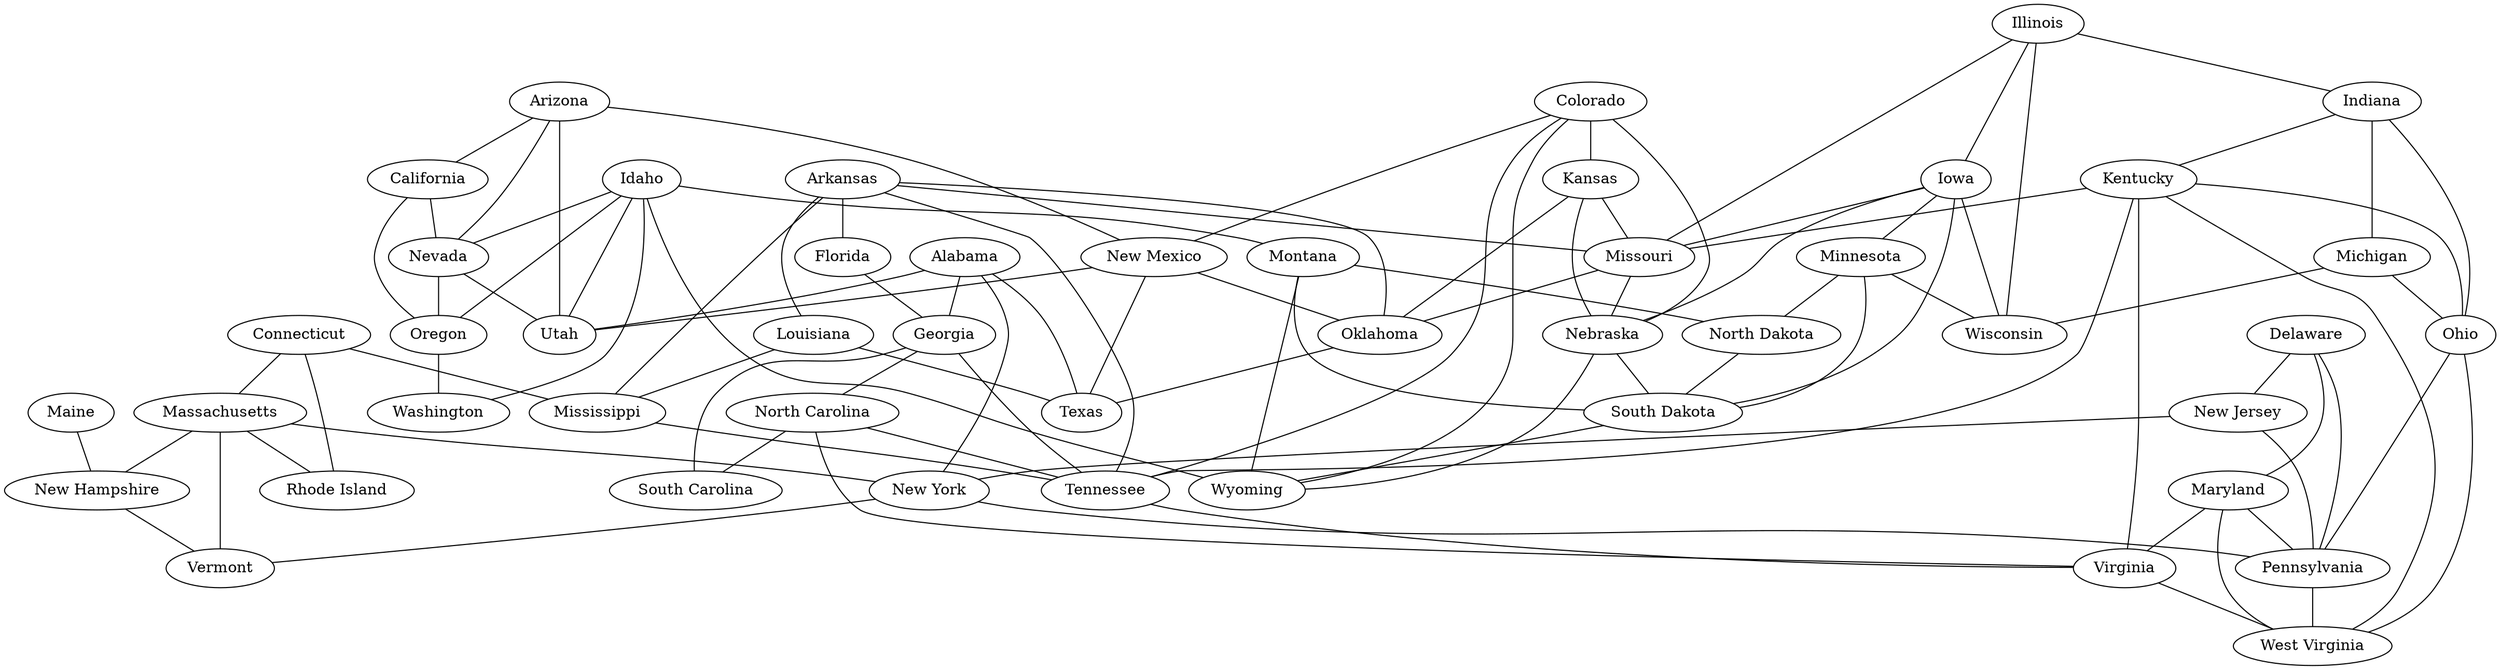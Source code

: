 graph {
    "Alabama" -- "Utah" [weight=178]
    "Alabama" -- "New York" [weight=139]
    "Alabama" -- "Georgia" [weight=104]
    "Alabama" -- "Texas" [weight=182]
    "Arizona" -- "New Mexico" [weight=210]
    "Arizona" -- "California" [weight=427]
    "Arizona" -- "Utah" [weight=782]
    "Arizona" -- "Nevada" [weight=174]
    "Arkansas" -- "Florida" [weight=601]
    "Arkansas" -- "Louisiana" [weight=382]
    "Arkansas" -- "Tennessee" [weight=314]
    "Arkansas" -- "Missouri" [weight=289]
    "Arkansas" -- "Mississippi" [weight=245]
    "Arkansas" -- "Oklahoma" [weight=302]
    "California" -- "Nevada" [weight=90]
    "California" -- "Oregon" [weight=58]
    "Colorado" -- "Tennessee" [weight=19]
    "Colorado" -- "Wyoming" [weight=59]
    "Colorado" -- "Nebraska" [weight=478]
    "Colorado" -- "Kansas" [weight=503]
    "Colorado" -- "New Mexico" [weight=250]
    "Connecticut" -- "Massachusetts" [weight=104]
    "Connecticut" -- "Mississippi" [weight=70]
    "Connecticut" -- "Rhode Island" [weight=50]
    "Delaware" -- "Maryland" [weight=40]
    "Delaware" -- "New Jersey" [weight=20]
    "Delaware" -- "Pennsylvania" [weight=105]
    "Florida" -- "Georgia" [weight=492]
    "Georgia" -- "North Carolina" [weight=450]
    "Georgia" -- "South Carolina" [weight=218]
    "Georgia" -- "Tennessee" [weight=214]
    "Idaho" -- "Montana" [weight=291]
    "Idaho" -- "Nevada" [weight=357]
    "Idaho" -- "Oregon" [weight=348]
    "Idaho" -- "Utah" [weight=297]
    "Idaho" -- "Washington" [weight=400]
    "Idaho" -- "Wyoming" [weight=607]
    "Illinois" -- "Indiana" [weight=186]
    "Illinois" -- "Iowa" [weight=242]
    "Illinois" -- "Missouri" [weight=160]
    "Illinois" -- "Wisconsin" [weight=228]
    "Indiana" -- "Kentucky" [weight=130]
    "Indiana" -- "Michigan" [weight=219]
    "Indiana" -- "Ohio" [weight=167]
    "Iowa" -- "Minnesota" [weight=233]
    "Iowa" -- "Missouri" [weight=222]
    "Iowa" -- "Nebraska" [weight=168]
    "Iowa" -- "South Dakota" [weight=395]
    "Iowa" -- "Wisconsin" [weight=409]
    "Kansas" -- "Missouri" [weight=160]
    "Kansas" -- "Nebraska" [weight=209]
    "Kansas" -- "Oklahoma" [weight=266]
    "Kentucky" -- "Missouri" [weight=397]
    "Kentucky" -- "Ohio" [weight=158]
    "Kentucky" -- "Tennessee" [weight=176]
    "Kentucky" -- "Virginia" [weight=406]
    "Kentucky" -- "West Virginia" [weight=175]
    "Louisiana" --  "Mississippi" [weight=120]
    "Louisiana" -- "Texas" [weight=592]
    "Maine" -- "New Hampshire" [weight=117]
    "Maryland" -- "Pennsylvania" [weight=92]
    "Maryland" -- "Virginia" [weight=112]
    "Maryland" -- "West Virginia" [weight=280]
    "Massachusetts" -- "New Hampshire" [weight=73]
    "Massachusetts" -- "New York" [weight=143]
    "Massachusetts" -- "Rhode Island" [weight=35]
    "Massachusetts" -- "Vermont" [weight=160]
    "Michigan" -- "Ohio" [weight=207]
    "Michigan" -- "Wisconsin" [weight=246]
    "Minnesota" -- "North Dakota" [weight=450]
    "Minnesota" -- "South Dakota" [weight=358]
    "Minnesota" -- "Wisconsin" [weight=225]
    "Mississippi" -- "Tennessee" [weight=330]
    "Missouri" -- "Nebraska" [weight=284]
    "Missouri" -- "Oklahoma" [weight=364]
    "Montana" -- "North Dakota" [weight=544]
    "Montana" -- "South Dakota" [weight=586]
    "Montana" -- "Wyoming" [weight=520]
    "Nebraska" -- "South Dakota" [weight=308]
    "Nebraska" -- "Wyoming" [weight=424]
    "Nevada" -- "Oregon" [weight=432]
    "Nevada" -- "Utah" [weight=430]
    "New Hampshire" -- "Vermont" [weight=88]
    "New Jersey" -- "New York" [weight=176]
    "New Jersey" -- "Pennsylvania" [weight=112]
    "New Mexico" -- "Oklahoma" [weight=473]
    "New Mexico" -- "Texas" [weight=604]
    "New Mexico" -- "Utah" [weight=476]
    "New York" -- "Pennsylvania" [weight=230]
    "New York" -- "Vermont" [weight=126]
    "North Carolina" -- "South Carolina" [weight=183]
    "North Carolina" -- "Tennessee" [weight=456]
    "North Carolina" -- "Virginia" [weight=138]
    "North Dakota" -- "South Dakota" [weight=308]
    "Ohio" -- "Pennsylvania" [weight=324]
    "Ohio" -- "West Virginia" [weight=133]
    "Oklahoma" -- "Texas" [weight=360]
    "Oregon" -- "Washington" [weight=146]
    "Pennsylvania" -- "West Virginia" [weight=287]
    "South Dakota" -- "Wyoming" [weight=317]
    "Tennessee" -- "Virginia" [weight=524]
    "Virginia" -- "West Virginia" [weight=234]
}